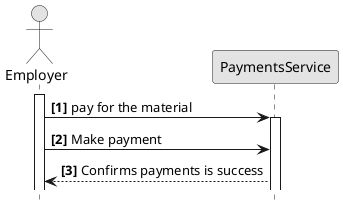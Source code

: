 @startuml
hide footbox
autonumber "<b>[0]"
skinparam monochrome true

actor Employer
participant PaymentsService

activate Employer
Employer -> PaymentsService:  pay for the material

activate PaymentsService

Employer -> PaymentsService : Make payment
PaymentsService --> Employer: Confirms payments is success
@enduml